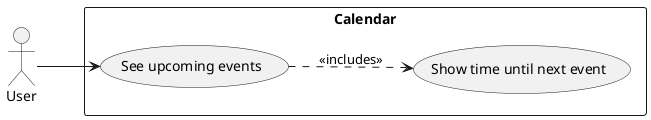 @startuml Calender
skinparam packageStyle rectangle
left to right direction
actor User as user

package Calendar  {
    usecase "See upcoming events" as display
    usecase "Show time until next event" as time
}

user --> display

display ..> time : <<includes>>

@enduml
